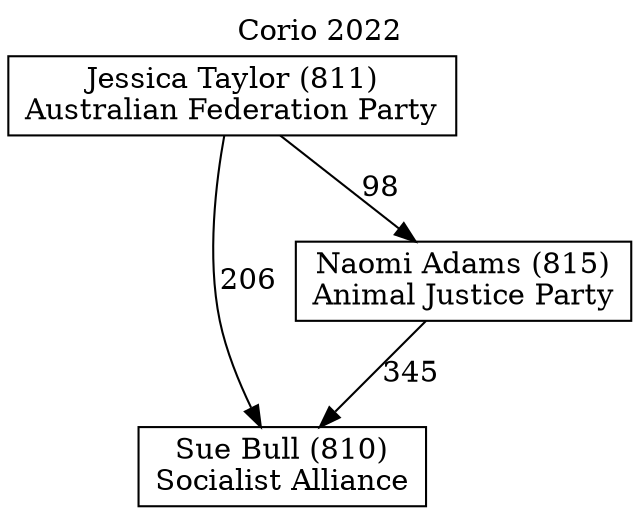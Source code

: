 // House preference flow
digraph "Sue Bull (810)_Corio_2022" {
	graph [label="Corio 2022" labelloc=t mclimit=10]
	node [shape=box]
	"Sue Bull (810)" [label="Sue Bull (810)
Socialist Alliance"]
	"Naomi Adams (815)" [label="Naomi Adams (815)
Animal Justice Party"]
	"Jessica Taylor (811)" [label="Jessica Taylor (811)
Australian Federation Party"]
	"Naomi Adams (815)" -> "Sue Bull (810)" [label=345]
	"Jessica Taylor (811)" -> "Naomi Adams (815)" [label=98]
	"Jessica Taylor (811)" -> "Sue Bull (810)" [label=206]
}
